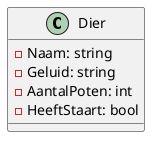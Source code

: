 @startuml
left to right direction
    class Dier {
        - Naam: string
        - Geluid: string
        - AantalPoten: int
        - HeeftStaart: bool       
}
@enduml

